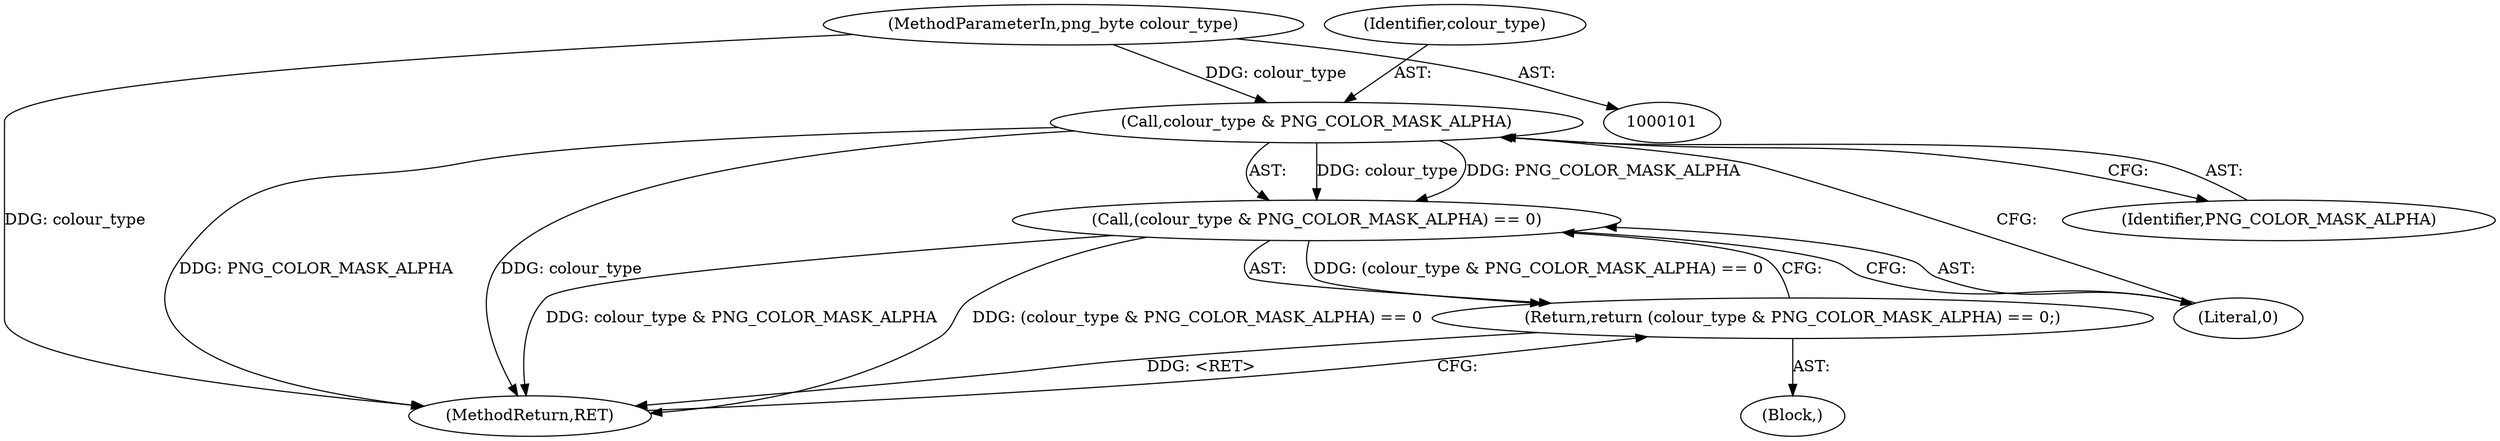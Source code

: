 digraph "1_Android_9d4853418ab2f754c2b63e091c29c5529b8b86ca_63@del" {
"1000104" [label="(MethodParameterIn,png_byte colour_type)"];
"1000121" [label="(Call,colour_type & PNG_COLOR_MASK_ALPHA)"];
"1000120" [label="(Call,(colour_type & PNG_COLOR_MASK_ALPHA) == 0)"];
"1000119" [label="(Return,return (colour_type & PNG_COLOR_MASK_ALPHA) == 0;)"];
"1000125" [label="(MethodReturn,RET)"];
"1000124" [label="(Literal,0)"];
"1000106" [label="(Block,)"];
"1000104" [label="(MethodParameterIn,png_byte colour_type)"];
"1000120" [label="(Call,(colour_type & PNG_COLOR_MASK_ALPHA) == 0)"];
"1000122" [label="(Identifier,colour_type)"];
"1000123" [label="(Identifier,PNG_COLOR_MASK_ALPHA)"];
"1000121" [label="(Call,colour_type & PNG_COLOR_MASK_ALPHA)"];
"1000119" [label="(Return,return (colour_type & PNG_COLOR_MASK_ALPHA) == 0;)"];
"1000104" -> "1000101"  [label="AST: "];
"1000104" -> "1000125"  [label="DDG: colour_type"];
"1000104" -> "1000121"  [label="DDG: colour_type"];
"1000121" -> "1000120"  [label="AST: "];
"1000121" -> "1000123"  [label="CFG: "];
"1000122" -> "1000121"  [label="AST: "];
"1000123" -> "1000121"  [label="AST: "];
"1000124" -> "1000121"  [label="CFG: "];
"1000121" -> "1000125"  [label="DDG: PNG_COLOR_MASK_ALPHA"];
"1000121" -> "1000125"  [label="DDG: colour_type"];
"1000121" -> "1000120"  [label="DDG: colour_type"];
"1000121" -> "1000120"  [label="DDG: PNG_COLOR_MASK_ALPHA"];
"1000120" -> "1000119"  [label="AST: "];
"1000120" -> "1000124"  [label="CFG: "];
"1000124" -> "1000120"  [label="AST: "];
"1000119" -> "1000120"  [label="CFG: "];
"1000120" -> "1000125"  [label="DDG: colour_type & PNG_COLOR_MASK_ALPHA"];
"1000120" -> "1000125"  [label="DDG: (colour_type & PNG_COLOR_MASK_ALPHA) == 0"];
"1000120" -> "1000119"  [label="DDG: (colour_type & PNG_COLOR_MASK_ALPHA) == 0"];
"1000119" -> "1000106"  [label="AST: "];
"1000125" -> "1000119"  [label="CFG: "];
"1000119" -> "1000125"  [label="DDG: <RET>"];
}
